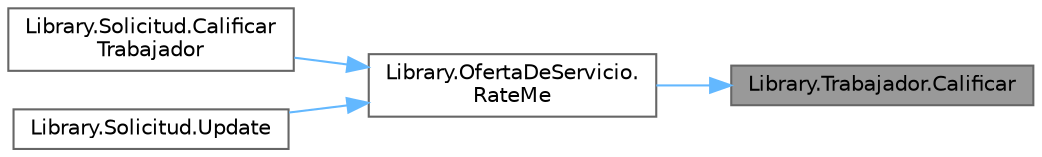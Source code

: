 digraph "Library.Trabajador.Calificar"
{
 // INTERACTIVE_SVG=YES
 // LATEX_PDF_SIZE
  bgcolor="transparent";
  edge [fontname=Helvetica,fontsize=10,labelfontname=Helvetica,labelfontsize=10];
  node [fontname=Helvetica,fontsize=10,shape=box,height=0.2,width=0.4];
  rankdir="RL";
  Node1 [label="Library.Trabajador.Calificar",height=0.2,width=0.4,color="gray40", fillcolor="grey60", style="filled", fontcolor="black",tooltip="Método para calificar un usuario"];
  Node1 -> Node2 [dir="back",color="steelblue1",style="solid"];
  Node2 [label="Library.OfertaDeServicio.\lRateMe",height=0.2,width=0.4,color="grey40", fillcolor="white", style="filled",URL="$classLibrary_1_1OfertaDeServicio.html#aeed25698e68c88cf5374dd5afe732b5f",tooltip="Método para calificar la oferta en cuestión"];
  Node2 -> Node3 [dir="back",color="steelblue1",style="solid"];
  Node3 [label="Library.Solicitud.Calificar\lTrabajador",height=0.2,width=0.4,color="grey40", fillcolor="white", style="filled",URL="$classLibrary_1_1Solicitud.html#a7f50425869d0aad5d0c0f7e6abe42492",tooltip="Método para calificar un trabajador"];
  Node2 -> Node4 [dir="back",color="steelblue1",style="solid"];
  Node4 [label="Library.Solicitud.Update",height=0.2,width=0.4,color="grey40", fillcolor="white", style="filled",URL="$classLibrary_1_1Solicitud.html#a2b9a4efefd35c16aca1099d7997c286e",tooltip="Método para actualizar una calificación en caso que se haga dentro del plazo. Si excede la fecha lími..."];
}
